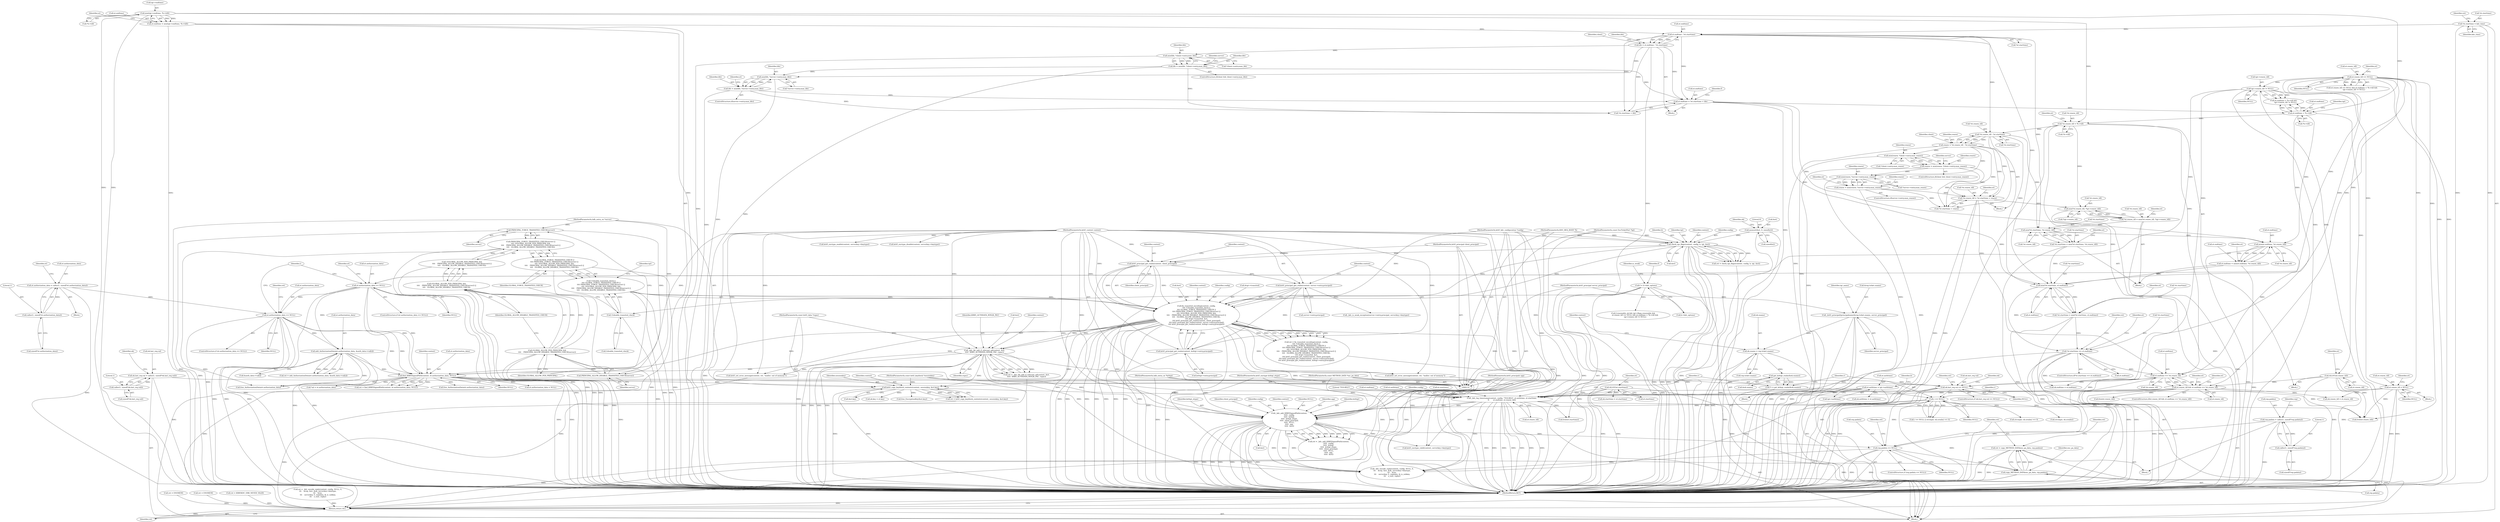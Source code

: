 digraph "0_heimdal_b1e699103f08d6a0ca46a122193c9da65f6cf837_1@API" {
"1000994" [label="(Call,ret = copy_METHOD_DATA(enc_pa_data, rep.padata))"];
"1000996" [label="(Call,copy_METHOD_DATA(enc_pa_data, rep.padata))"];
"1000131" [label="(MethodParameterIn,const METHOD_DATA *enc_pa_data)"];
"1000984" [label="(Call,rep.padata == NULL)"];
"1000972" [label="(Call,rep.padata = calloc(1, sizeof(*rep.padata)))"];
"1000976" [label="(Call,calloc(1, sizeof(*rep.padata)))"];
"1000941" [label="(Call,r == NULL)"];
"1000932" [label="(Call,*r = get_krbtgt_realm(&ek.sname))"];
"1000934" [label="(Call,get_krbtgt_realm(&ek.sname))"];
"1000905" [label="(Call,ek.sname = rep.ticket.sname)"];
"1000282" [label="(Call,_krb5_principal2principalname(&rep.ticket.sname, server_principal))"];
"1000123" [label="(MethodParameterIn,krb5_principal server_principal)"];
"1000835" [label="(Call,ek.last_req.val == NULL)"];
"1000819" [label="(Call,ek.last_req.val = calloc(1, sizeof(*ek.last_req.val)))"];
"1000825" [label="(Call,calloc(1, sizeof(*ek.last_req.val)))"];
"1000390" [label="(Call,et.renew_till == NULL)"];
"1000404" [label="(Call,tgt->renew_till != NULL)"];
"1000730" [label="(Call,find_KRB5SignedPath(context, et.authorization_data, NULL))"];
"1000225" [label="(Call,fix_transited_encoding(context, config,\n\t\t\t\t !f.disable_transited_check ||\n\t\t\t\t GLOBAL_FORCE_TRANSITED_CHECK ||\n\t\t\t\t PRINCIPAL_FORCE_TRANSITED_CHECK(server) ||\n\t\t\t\t !((GLOBAL_ALLOW_PER_PRINCIPAL &&\n\t\t\t\t    PRINCIPAL_ALLOW_DISABLE_TRANSITED_CHECK(server)) ||\n\t\t\t\t   GLOBAL_ALLOW_DISABLE_TRANSITED_CHECK),\n \t\t\t\t &tgt->transited, &et,\n \t\t\t\t krb5_principal_get_realm(context, client_principal),\n \t\t\t\t krb5_principal_get_realm(context, server->entry.principal),\n\t\t\t\t krb5_principal_get_realm(context, krbtgt->entry.principal)))"];
"1000261" [label="(Call,krb5_principal_get_realm(context, krbtgt->entry.principal))"];
"1000254" [label="(Call,krb5_principal_get_realm(context, server->entry.principal))"];
"1000251" [label="(Call,krb5_principal_get_realm(context, client_principal))"];
"1000213" [label="(Call,check_tgs_flags(context, config, b, tgt, &et))"];
"1000111" [label="(MethodParameterIn,krb5_context context)"];
"1000112" [label="(MethodParameterIn,krb5_kdc_configuration *config)"];
"1000113" [label="(MethodParameterIn,KDC_REQ_BODY *b)"];
"1000115" [label="(MethodParameterIn,const EncTicketPart *tgt)"];
"1000155" [label="(Call,memset(&et, 0, sizeof(et)))"];
"1000126" [label="(MethodParameterIn,krb5_principal client_principal)"];
"1000228" [label="(Call,!f.disable_transited_check ||\n\t\t\t\t GLOBAL_FORCE_TRANSITED_CHECK ||\n\t\t\t\t PRINCIPAL_FORCE_TRANSITED_CHECK(server) ||\n\t\t\t\t !((GLOBAL_ALLOW_PER_PRINCIPAL &&\n\t\t\t\t    PRINCIPAL_ALLOW_DISABLE_TRANSITED_CHECK(server)) ||\n\t\t\t\t   GLOBAL_ALLOW_DISABLE_TRANSITED_CHECK))"];
"1000229" [label="(Call,!f.disable_transited_check)"];
"1000139" [label="(Call,f = b->kdc_options)"];
"1000233" [label="(Call,GLOBAL_FORCE_TRANSITED_CHECK ||\n\t\t\t\t PRINCIPAL_FORCE_TRANSITED_CHECK(server) ||\n\t\t\t\t !((GLOBAL_ALLOW_PER_PRINCIPAL &&\n\t\t\t\t    PRINCIPAL_ALLOW_DISABLE_TRANSITED_CHECK(server)) ||\n\t\t\t\t   GLOBAL_ALLOW_DISABLE_TRANSITED_CHECK))"];
"1000235" [label="(Call,PRINCIPAL_FORCE_TRANSITED_CHECK(server) ||\n\t\t\t\t !((GLOBAL_ALLOW_PER_PRINCIPAL &&\n\t\t\t\t    PRINCIPAL_ALLOW_DISABLE_TRANSITED_CHECK(server)) ||\n\t\t\t\t   GLOBAL_ALLOW_DISABLE_TRANSITED_CHECK))"];
"1000236" [label="(Call,PRINCIPAL_FORCE_TRANSITED_CHECK(server))"];
"1000122" [label="(MethodParameterIn,hdb_entry_ex *server)"];
"1000238" [label="(Call,!((GLOBAL_ALLOW_PER_PRINCIPAL &&\n\t\t\t\t    PRINCIPAL_ALLOW_DISABLE_TRANSITED_CHECK(server)) ||\n\t\t\t\t   GLOBAL_ALLOW_DISABLE_TRANSITED_CHECK))"];
"1000239" [label="(Call,(GLOBAL_ALLOW_PER_PRINCIPAL &&\n\t\t\t\t    PRINCIPAL_ALLOW_DISABLE_TRANSITED_CHECK(server)) ||\n\t\t\t\t   GLOBAL_ALLOW_DISABLE_TRANSITED_CHECK)"];
"1000240" [label="(Call,GLOBAL_ALLOW_PER_PRINCIPAL &&\n\t\t\t\t    PRINCIPAL_ALLOW_DISABLE_TRANSITED_CHECK(server))"];
"1000242" [label="(Call,PRINCIPAL_ALLOW_DISABLE_TRANSITED_CHECK(server))"];
"1000647" [label="(Call,_kdc_tkt_add_if_relevant_ad(context, &et,\n\t\t\t\t\t  KRB5_AUTHDATA_WIN2K_PAC, rspac))"];
"1000130" [label="(MethodParameterIn,const krb5_data *rspac)"];
"1000710" [label="(Call,add_AuthorizationData(et.authorization_data, &auth_data->val[i]))"];
"1000682" [label="(Call,et.authorization_data == NULL)"];
"1000670" [label="(Call,et.authorization_data = calloc(1, sizeof(*et.authorization_data)))"];
"1000674" [label="(Call,calloc(1, sizeof(*et.authorization_data)))"];
"1000664" [label="(Call,et.authorization_data == NULL)"];
"1000954" [label="(Call,_kdc_add_KRB5SignedPath(context,\n\t\t\t\t\t  config,\n\t\t\t\t\t  krbtgt,\n\t\t\t\t\t  krbtgt_etype,\n\t\t\t\t\t  client_principal,\n\t\t\t\t\t  NULL,\n\t\t\t\t\t  spp,\n\t\t\t\t\t  &et))"];
"1000914" [label="(Call,_kdc_log_timestamp(context, config, \"TGS-REQ\", et.authtime, et.starttime,\n\t\t       et.endtime, et.renew_till))"];
"1000788" [label="(Call,krb5_copy_keyblock_contents(context, sessionkey, &et.key))"];
"1000119" [label="(MethodParameterIn,const krb5_keyblock *sessionkey)"];
"1000177" [label="(Call,et.authtime = tgt->authtime)"];
"1000201" [label="(Call,ALLOC(et.starttime))"];
"1000551" [label="(Call,*et.starttime == et.endtime)"];
"1000537" [label="(Call,*et.starttime = min(*et.starttime, et.endtime))"];
"1000542" [label="(Call,min(*et.starttime, et.endtime))"];
"1000511" [label="(Call,*et.starttime = min(*et.starttime, *et.renew_till))"];
"1000516" [label="(Call,min(*et.starttime, *et.renew_till))"];
"1000326" [label="(Call,et.endtime - *et.starttime)"];
"1000189" [label="(Call,et.endtime = min(tgt->endtime, *b->till))"];
"1000193" [label="(Call,min(tgt->endtime, *b->till))"];
"1000205" [label="(Call,*et.starttime = kdc_time)"];
"1000438" [label="(Call,*et.renew_till - *et.starttime)"];
"1000421" [label="(Call,*et.renew_till = *b->till)"];
"1000396" [label="(Call,et.endtime < *b->till)"];
"1000368" [label="(Call,et.endtime = *et.starttime + life)"];
"1000342" [label="(Call,life = min(life, *client->entry.max_life))"];
"1000344" [label="(Call,min(life, *client->entry.max_life))"];
"1000324" [label="(Call,life = et.endtime - *et.starttime)"];
"1000358" [label="(Call,life = min(life, *server->entry.max_life))"];
"1000360" [label="(Call,min(life, *server->entry.max_life))"];
"1000497" [label="(Call,*et.renew_till = min(*et.renew_till, *tgt->renew_till))"];
"1000502" [label="(Call,min(*et.renew_till, *tgt->renew_till))"];
"1000481" [label="(Call,*et.renew_till = *et.starttime + renew)"];
"1000436" [label="(Call,renew = *et.renew_till - *et.starttime)"];
"1000471" [label="(Call,renew = min(renew, *server->entry.max_renew))"];
"1000473" [label="(Call,min(renew, *server->entry.max_renew))"];
"1000455" [label="(Call,renew = min(renew, *client->entry.max_renew))"];
"1000457" [label="(Call,min(renew, *client->entry.max_renew))"];
"1000525" [label="(Call,et.endtime = min(et.endtime, *et.renew_till))"];
"1000529" [label="(Call,min(et.endtime, *et.renew_till))"];
"1000569" [label="(Call,et.endtime == *et.renew_till)"];
"1000582" [label="(Call,et.renew_till = NULL)"];
"1000565" [label="(Call,et.renew_till && et.endtime == *et.renew_till)"];
"1000417" [label="(Call,ALLOC(et.renew_till))"];
"1000127" [label="(MethodParameterIn,hdb_entry_ex *krbtgt)"];
"1000128" [label="(MethodParameterIn,krb5_enctype krbtgt_etype)"];
"1000129" [label="(MethodParameterIn,krb5_principals spp)"];
"1001125" [label="(Return,return ret;)"];
"1000396" [label="(Call,et.endtime < *b->till)"];
"1000404" [label="(Call,tgt->renew_till != NULL)"];
"1000668" [label="(Identifier,NULL)"];
"1000244" [label="(Identifier,GLOBAL_ALLOW_DISABLE_TRANSITED_CHECK)"];
"1000914" [label="(Call,_kdc_log_timestamp(context, config, \"TGS-REQ\", et.authtime, et.starttime,\n\t\t       et.endtime, et.renew_till))"];
"1000249" [label="(Call,&et)"];
"1000381" [label="(Identifier,f)"];
"1000228" [label="(Call,!f.disable_transited_check ||\n\t\t\t\t GLOBAL_FORCE_TRANSITED_CHECK ||\n\t\t\t\t PRINCIPAL_FORCE_TRANSITED_CHECK(server) ||\n\t\t\t\t !((GLOBAL_ALLOW_PER_PRINCIPAL &&\n\t\t\t\t    PRINCIPAL_ALLOW_DISABLE_TRANSITED_CHECK(server)) ||\n\t\t\t\t   GLOBAL_ALLOW_DISABLE_TRANSITED_CHECK))"];
"1000334" [label="(ControlStructure,if(client && client->entry.max_life))"];
"1000449" [label="(Identifier,client)"];
"1000465" [label="(ControlStructure,if(server->entry.max_renew))"];
"1000484" [label="(Identifier,et)"];
"1000409" [label="(Block,)"];
"1000282" [label="(Call,_krb5_principal2principalname(&rep.ticket.sname, server_principal))"];
"1000710" [label="(Call,add_AuthorizationData(et.authorization_data, &auth_data->val[i]))"];
"1000481" [label="(Call,*et.renew_till = *et.starttime + renew)"];
"1000140" [label="(Identifier,f)"];
"1000468" [label="(Identifier,server)"];
"1000566" [label="(Call,et.renew_till)"];
"1000330" [label="(Call,*et.starttime)"];
"1000235" [label="(Call,PRINCIPAL_FORCE_TRANSITED_CHECK(server) ||\n\t\t\t\t !((GLOBAL_ALLOW_PER_PRINCIPAL &&\n\t\t\t\t    PRINCIPAL_ALLOW_DISABLE_TRANSITED_CHECK(server)) ||\n\t\t\t\t   GLOBAL_ALLOW_DISABLE_TRANSITED_CHECK))"];
"1000570" [label="(Call,et.endtime)"];
"1000791" [label="(Call,&et.key)"];
"1000123" [label="(MethodParameterIn,krb5_principal server_principal)"];
"1000889" [label="(Call,ek.renew_till = et.renew_till)"];
"1000932" [label="(Call,*r = get_krbtgt_realm(&ek.sname))"];
"1000155" [label="(Call,memset(&et, 0, sizeof(et)))"];
"1000708" [label="(Call,ret = add_AuthorizationData(et.authorization_data, &auth_data->val[i]))"];
"1000251" [label="(Call,krb5_principal_get_realm(context, client_principal))"];
"1000909" [label="(Call,rep.ticket.sname)"];
"1000472" [label="(Identifier,renew)"];
"1000672" [label="(Identifier,et)"];
"1000456" [label="(Identifier,renew)"];
"1000447" [label="(ControlStructure,if(client && client->entry.max_renew))"];
"1000177" [label="(Call,et.authtime = tgt->authtime)"];
"1000497" [label="(Call,*et.renew_till = min(*et.renew_till, *tgt->renew_till))"];
"1000422" [label="(Call,*et.renew_till)"];
"1000812" [label="(Call,ek.key = et.key)"];
"1000786" [label="(Call,ret = krb5_copy_keyblock_contents(context, sessionkey, &et.key))"];
"1000216" [label="(Identifier,b)"];
"1000875" [label="(Call,ek.starttime = et.starttime)"];
"1000239" [label="(Call,(GLOBAL_ALLOW_PER_PRINCIPAL &&\n\t\t\t\t    PRINCIPAL_ALLOW_DISABLE_TRANSITED_CHECK(server)) ||\n\t\t\t\t   GLOBAL_ALLOW_DISABLE_TRANSITED_CHECK)"];
"1000959" [label="(Identifier,client_principal)"];
"1000370" [label="(Identifier,et)"];
"1000111" [label="(MethodParameterIn,krb5_context context)"];
"1000850" [label="(Identifier,ek)"];
"1000471" [label="(Call,renew = min(renew, *server->entry.max_renew))"];
"1001091" [label="(Call,free_AuthorizationData(et.authorization_data))"];
"1001033" [label="(Call,_kdc_encode_reply(context, config, NULL, 0,\n\t\t\t    &rep, &et, &ek, serverkey->keytype,\n\t\t\t    kvno,\n\t\t\t    serverkey, 0, replykey, rk_is_subkey,\n\t\t\t    e_text, reply))"];
"1000906" [label="(Call,ek.sname)"];
"1000112" [label="(MethodParameterIn,krb5_kdc_configuration *config)"];
"1000439" [label="(Call,*et.renew_till)"];
"1000458" [label="(Identifier,renew)"];
"1000394" [label="(Identifier,NULL)"];
"1000956" [label="(Identifier,config)"];
"1000342" [label="(Call,life = min(life, *client->entry.max_life))"];
"1000486" [label="(Call,*et.starttime + renew)"];
"1000193" [label="(Call,min(tgt->endtime, *b->till))"];
"1000189" [label="(Call,et.endtime = min(tgt->endtime, *b->till))"];
"1000962" [label="(Call,&et)"];
"1000905" [label="(Call,ek.sname = rep.ticket.sname)"];
"1000978" [label="(Call,sizeof(*rep.padata))"];
"1000567" [label="(Identifier,et)"];
"1000345" [label="(Identifier,life)"];
"1000927" [label="(Call,et.renew_till)"];
"1000983" [label="(ControlStructure,if (rep.padata == NULL))"];
"1000241" [label="(Identifier,GLOBAL_ALLOW_PER_PRINCIPAL)"];
"1000560" [label="(Call,ret = KRB5KDC_ERR_NEVER_VALID)"];
"1000212" [label="(Identifier,ret)"];
"1000236" [label="(Call,PRINCIPAL_FORCE_TRANSITED_CHECK(server))"];
"1000586" [label="(Identifier,NULL)"];
"1000217" [label="(Identifier,tgt)"];
"1000943" [label="(Identifier,NULL)"];
"1000944" [label="(Call,strcmp(r, ek.srealm) == 0)"];
"1000790" [label="(Identifier,sessionkey)"];
"1000985" [label="(Call,rep.padata)"];
"1000551" [label="(Call,*et.starttime == et.endtime)"];
"1000971" [label="(Block,)"];
"1000684" [label="(Identifier,et)"];
"1000789" [label="(Identifier,context)"];
"1000543" [label="(Call,*et.starttime)"];
"1000181" [label="(Call,tgt->authtime)"];
"1000455" [label="(Call,renew = min(renew, *client->entry.max_renew))"];
"1000213" [label="(Call,check_tgs_flags(context, config, b, tgt, &et))"];
"1000825" [label="(Call,calloc(1, sizeof(*ek.last_req.val)))"];
"1000194" [label="(Call,tgt->endtime)"];
"1000502" [label="(Call,min(*et.renew_till, *tgt->renew_till))"];
"1000210" [label="(Identifier,kdc_time)"];
"1000918" [label="(Call,et.authtime)"];
"1000990" [label="(Call,ret = ENOMEM)"];
"1000868" [label="(Call,ek.authtime = et.authtime)"];
"1000400" [label="(Call,*b->till)"];
"1000514" [label="(Identifier,et)"];
"1000424" [label="(Identifier,et)"];
"1000226" [label="(Identifier,context)"];
"1000391" [label="(Call,et.renew_till)"];
"1000344" [label="(Call,min(life, *client->entry.max_life))"];
"1000578" [label="(Call,free(et.renew_till))"];
"1000141" [label="(Call,b->kdc_options)"];
"1000952" [label="(Call,ret = _kdc_add_KRB5SignedPath(context,\n\t\t\t\t\t  config,\n\t\t\t\t\t  krbtgt,\n\t\t\t\t\t  krbtgt_etype,\n\t\t\t\t\t  client_principal,\n\t\t\t\t\t  NULL,\n\t\t\t\t\t  spp,\n\t\t\t\t\t  &et))"];
"1000844" [label="(Identifier,ret)"];
"1000955" [label="(Identifier,context)"];
"1000826" [label="(Literal,1)"];
"1000750" [label="(Call,free_AuthorizationData(et.authorization_data))"];
"1000669" [label="(Block,)"];
"1000417" [label="(Call,ALLOC(et.renew_till))"];
"1001007" [label="(Call,krb5_enctype_valid(context, serverkey->keytype))"];
"1000408" [label="(Identifier,NULL)"];
"1000156" [label="(Call,&et)"];
"1000163" [label="(Identifier,ek)"];
"1000242" [label="(Call,PRINCIPAL_ALLOW_DISABLE_TRANSITED_CHECK(server))"];
"1000916" [label="(Identifier,config)"];
"1000405" [label="(Call,tgt->renew_till)"];
"1001074" [label="(Call,free(et.starttime))"];
"1000820" [label="(Call,ek.last_req.val)"];
"1000261" [label="(Call,krb5_principal_get_realm(context, krbtgt->entry.principal))"];
"1000203" [label="(Identifier,et)"];
"1000325" [label="(Identifier,life)"];
"1000129" [label="(MethodParameterIn,krb5_principals spp)"];
"1000346" [label="(Call,*client->entry.max_life)"];
"1000538" [label="(Call,*et.starttime)"];
"1000674" [label="(Call,calloc(1, sizeof(*et.authorization_data)))"];
"1000457" [label="(Call,min(renew, *client->entry.max_renew))"];
"1000945" [label="(Call,strcmp(r, ek.srealm))"];
"1000838" [label="(Identifier,ek)"];
"1000960" [label="(Identifier,NULL)"];
"1000233" [label="(Call,GLOBAL_FORCE_TRANSITED_CHECK ||\n\t\t\t\t PRINCIPAL_FORCE_TRANSITED_CHECK(server) ||\n\t\t\t\t !((GLOBAL_ALLOW_PER_PRINCIPAL &&\n\t\t\t\t    PRINCIPAL_ALLOW_DISABLE_TRANSITED_CHECK(server)) ||\n\t\t\t\t   GLOBAL_ALLOW_DISABLE_TRANSITED_CHECK))"];
"1000147" [label="(Identifier,is_weak)"];
"1000512" [label="(Call,*et.starttime)"];
"1000240" [label="(Call,GLOBAL_ALLOW_PER_PRINCIPAL &&\n\t\t\t\t    PRINCIPAL_ALLOW_DISABLE_TRANSITED_CHECK(server))"];
"1000991" [label="(Identifier,ret)"];
"1000670" [label="(Call,et.authorization_data = calloc(1, sizeof(*et.authorization_data)))"];
"1000475" [label="(Call,*server->entry.max_renew)"];
"1000229" [label="(Call,!f.disable_transited_check)"];
"1000252" [label="(Identifier,context)"];
"1000652" [label="(Identifier,rspac)"];
"1000134" [label="(Block,)"];
"1000711" [label="(Call,et.authorization_data)"];
"1000683" [label="(Call,et.authorization_data)"];
"1000984" [label="(Call,rep.padata == NULL)"];
"1000542" [label="(Call,min(*et.starttime, et.endtime))"];
"1000128" [label="(MethodParameterIn,krb5_enctype krbtgt_etype)"];
"1000473" [label="(Call,min(renew, *server->entry.max_renew))"];
"1000324" [label="(Call,life = et.endtime - *et.starttime)"];
"1000126" [label="(MethodParameterIn,krb5_principal client_principal)"];
"1000238" [label="(Call,!((GLOBAL_ALLOW_PER_PRINCIPAL &&\n\t\t\t\t    PRINCIPAL_ALLOW_DISABLE_TRANSITED_CHECK(server)) ||\n\t\t\t\t   GLOBAL_ALLOW_DISABLE_TRANSITED_CHECK))"];
"1000827" [label="(Call,sizeof(*ek.last_req.val))"];
"1000582" [label="(Call,et.renew_till = NULL)"];
"1000263" [label="(Call,krbtgt->entry.principal)"];
"1000730" [label="(Call,find_KRB5SignedPath(context, et.authorization_data, NULL))"];
"1000158" [label="(Literal,0)"];
"1000961" [label="(Identifier,spp)"];
"1000214" [label="(Identifier,context)"];
"1001125" [label="(Return,return ret;)"];
"1001127" [label="(MethodReturn,RET)"];
"1000234" [label="(Identifier,GLOBAL_FORCE_TRANSITED_CHECK)"];
"1000474" [label="(Identifier,renew)"];
"1000255" [label="(Identifier,context)"];
"1000256" [label="(Call,server->entry.principal)"];
"1000352" [label="(ControlStructure,if(server->entry.max_life))"];
"1000988" [label="(Identifier,NULL)"];
"1000507" [label="(Call,*tgt->renew_till)"];
"1000432" [label="(Identifier,et)"];
"1000735" [label="(Identifier,NULL)"];
"1000459" [label="(Call,*client->entry.max_renew)"];
"1000682" [label="(Call,et.authorization_data == NULL)"];
"1000723" [label="(Call,krb5_set_error_message(context, ret, \"malloc: out of memory\"))"];
"1000569" [label="(Call,et.endtime == *et.renew_till)"];
"1000998" [label="(Call,rep.padata)"];
"1000834" [label="(ControlStructure,if (ek.last_req.val == NULL))"];
"1000262" [label="(Identifier,context)"];
"1000921" [label="(Call,et.starttime)"];
"1000550" [label="(ControlStructure,if(*et.starttime == et.endtime))"];
"1000426" [label="(Call,*b->till)"];
"1000994" [label="(Call,ret = copy_METHOD_DATA(enc_pa_data, rep.padata))"];
"1000327" [label="(Call,et.endtime)"];
"1000438" [label="(Call,*et.renew_till - *et.starttime)"];
"1000336" [label="(Identifier,client)"];
"1000935" [label="(Call,&ek.sname)"];
"1000362" [label="(Call,*server->entry.max_life)"];
"1000882" [label="(Call,ek.endtime = et.endtime)"];
"1000283" [label="(Call,&rep.ticket.sname)"];
"1000565" [label="(Call,et.renew_till && et.endtime == *et.renew_till)"];
"1000237" [label="(Identifier,server)"];
"1000119" [label="(MethodParameterIn,const krb5_keyblock *sessionkey)"];
"1000554" [label="(Identifier,et)"];
"1000205" [label="(Call,*et.starttime = kdc_time)"];
"1000537" [label="(Call,*et.starttime = min(*et.starttime, et.endtime))"];
"1000957" [label="(Identifier,krbtgt)"];
"1000443" [label="(Call,*et.starttime)"];
"1000972" [label="(Call,rep.padata = calloc(1, sizeof(*rep.padata)))"];
"1000583" [label="(Call,et.renew_till)"];
"1000418" [label="(Call,et.renew_till)"];
"1000698" [label="(Identifier,i)"];
"1000843" [label="(Call,ret = ENOMEM)"];
"1000954" [label="(Call,_kdc_add_KRB5SignedPath(context,\n\t\t\t\t\t  config,\n\t\t\t\t\t  krbtgt,\n\t\t\t\t\t  krbtgt_etype,\n\t\t\t\t\t  client_principal,\n\t\t\t\t\t  NULL,\n\t\t\t\t\t  spp,\n\t\t\t\t\t  &et))"];
"1000253" [label="(Identifier,client_principal)"];
"1000977" [label="(Literal,1)"];
"1000395" [label="(Call,et.endtime < *b->till &&\n       tgt->renew_till != NULL)"];
"1000552" [label="(Call,*et.starttime)"];
"1000223" [label="(Call,ret = fix_transited_encoding(context, config,\n\t\t\t\t !f.disable_transited_check ||\n\t\t\t\t GLOBAL_FORCE_TRANSITED_CHECK ||\n\t\t\t\t PRINCIPAL_FORCE_TRANSITED_CHECK(server) ||\n\t\t\t\t !((GLOBAL_ALLOW_PER_PRINCIPAL &&\n\t\t\t\t    PRINCIPAL_ALLOW_DISABLE_TRANSITED_CHECK(server)) ||\n\t\t\t\t   GLOBAL_ALLOW_DISABLE_TRANSITED_CHECK),\n \t\t\t\t &tgt->transited, &et,\n \t\t\t\t krb5_principal_get_realm(context, client_principal),\n \t\t\t\t krb5_principal_get_realm(context, server->entry.principal),\n\t\t\t\t krb5_principal_get_realm(context, krbtgt->entry.principal)))"];
"1000113" [label="(MethodParameterIn,KDC_REQ_BODY *b)"];
"1000973" [label="(Call,rep.padata)"];
"1000421" [label="(Call,*et.renew_till = *b->till)"];
"1000206" [label="(Call,*et.starttime)"];
"1000691" [label="(Call,krb5_set_error_message(context, ret, \"malloc: out of memory\"))"];
"1000254" [label="(Call,krb5_principal_get_realm(context, server->entry.principal))"];
"1000671" [label="(Call,et.authorization_data)"];
"1000835" [label="(Call,ek.last_req.val == NULL)"];
"1001120" [label="(Call,free_EncryptionKey(&et.key))"];
"1000397" [label="(Call,et.endtime)"];
"1000496" [label="(Block,)"];
"1000645" [label="(Call,ret = _kdc_tkt_add_if_relevant_ad(context, &et,\n\t\t\t\t\t  KRB5_AUTHDATA_WIN2K_PAC, rspac))"];
"1000577" [label="(Block,)"];
"1000511" [label="(Call,*et.starttime = min(*et.starttime, *et.renew_till))"];
"1000819" [label="(Call,ek.last_req.val = calloc(1, sizeof(*ek.last_req.val)))"];
"1000202" [label="(Call,et.starttime)"];
"1000498" [label="(Call,*et.renew_till)"];
"1000211" [label="(Call,ret = check_tgs_flags(context, config, b, tgt, &et))"];
"1000731" [label="(Identifier,context)"];
"1000648" [label="(Identifier,context)"];
"1000197" [label="(Call,*b->till)"];
"1000665" [label="(Call,et.authorization_data)"];
"1000494" [label="(Identifier,et)"];
"1000122" [label="(MethodParameterIn,hdb_entry_ex *server)"];
"1000580" [label="(Identifier,et)"];
"1000187" [label="(Identifier,b)"];
"1000326" [label="(Call,et.endtime - *et.starttime)"];
"1000758" [label="(Call,et.authorization_data = NULL)"];
"1000547" [label="(Call,et.endtime)"];
"1000933" [label="(Identifier,r)"];
"1000564" [label="(ControlStructure,if(et.renew_till && et.endtime == *et.renew_till))"];
"1000225" [label="(Call,fix_transited_encoding(context, config,\n\t\t\t\t !f.disable_transited_check ||\n\t\t\t\t GLOBAL_FORCE_TRANSITED_CHECK ||\n\t\t\t\t PRINCIPAL_FORCE_TRANSITED_CHECK(server) ||\n\t\t\t\t !((GLOBAL_ALLOW_PER_PRINCIPAL &&\n\t\t\t\t    PRINCIPAL_ALLOW_DISABLE_TRANSITED_CHECK(server)) ||\n\t\t\t\t   GLOBAL_ALLOW_DISABLE_TRANSITED_CHECK),\n \t\t\t\t &tgt->transited, &et,\n \t\t\t\t krb5_principal_get_realm(context, client_principal),\n \t\t\t\t krb5_principal_get_realm(context, server->entry.principal),\n\t\t\t\t krb5_principal_get_realm(context, krbtgt->entry.principal)))"];
"1000766" [label="(Call,*ad = et.authorization_data)"];
"1000437" [label="(Identifier,renew)"];
"1000995" [label="(Identifier,ret)"];
"1000360" [label="(Call,min(life, *server->entry.max_life))"];
"1000127" [label="(MethodParameterIn,hdb_entry_ex *krbtgt)"];
"1000390" [label="(Call,et.renew_till == NULL)"];
"1000289" [label="(Identifier,server_principal)"];
"1000664" [label="(Call,et.authorization_data == NULL)"];
"1000243" [label="(Identifier,server)"];
"1000361" [label="(Identifier,life)"];
"1000529" [label="(Call,min(et.endtime, *et.renew_till))"];
"1000190" [label="(Call,et.endtime)"];
"1000556" [label="(Call,et.endtime)"];
"1000372" [label="(Call,*et.starttime + life)"];
"1000841" [label="(Identifier,NULL)"];
"1000997" [label="(Identifier,enc_pa_data)"];
"1000533" [label="(Call,*et.renew_till)"];
"1001002" [label="(Identifier,ret)"];
"1000369" [label="(Call,et.endtime)"];
"1000530" [label="(Call,et.endtime)"];
"1000590" [label="(Identifier,et)"];
"1000516" [label="(Call,min(*et.starttime, *et.renew_till))"];
"1001126" [label="(Identifier,ret)"];
"1000681" [label="(ControlStructure,if (et.authorization_data == NULL))"];
"1000526" [label="(Call,et.endtime)"];
"1000503" [label="(Call,*et.renew_till)"];
"1000930" [label="(Block,)"];
"1000115" [label="(MethodParameterIn,const EncTicketPart *tgt)"];
"1000227" [label="(Identifier,config)"];
"1000436" [label="(Call,renew = *et.renew_till - *et.starttime)"];
"1001023" [label="(Call,krb5_enctype_enable(context, serverkey->keytype))"];
"1000359" [label="(Identifier,life)"];
"1000946" [label="(Identifier,r)"];
"1001082" [label="(Call,free(et.renew_till))"];
"1000675" [label="(Literal,1)"];
"1000527" [label="(Identifier,et)"];
"1000358" [label="(Call,life = min(life, *server->entry.max_life))"];
"1000958" [label="(Identifier,krbtgt_etype)"];
"1000525" [label="(Call,et.endtime = min(et.endtime, *et.renew_till))"];
"1000517" [label="(Call,*et.starttime)"];
"1000647" [label="(Call,_kdc_tkt_add_if_relevant_ad(context, &et,\n\t\t\t\t\t  KRB5_AUTHDATA_WIN2K_PAC, rspac))"];
"1000355" [label="(Identifier,server)"];
"1000406" [label="(Identifier,tgt)"];
"1000131" [label="(MethodParameterIn,const METHOD_DATA *enc_pa_data)"];
"1000934" [label="(Call,get_krbtgt_realm(&ek.sname))"];
"1000597" [label="(Identifier,et)"];
"1000230" [label="(Call,f.disable_transited_check)"];
"1000651" [label="(Identifier,KRB5_AUTHDATA_WIN2K_PAC)"];
"1000986" [label="(Identifier,rep)"];
"1000728" [label="(Call,ret = find_KRB5SignedPath(context, et.authorization_data, NULL))"];
"1000573" [label="(Call,*et.renew_till)"];
"1000940" [label="(Call,r == NULL || strcmp(r, ek.srealm) == 0)"];
"1000689" [label="(Identifier,ret)"];
"1000663" [label="(ControlStructure,if (et.authorization_data == NULL))"];
"1000788" [label="(Call,krb5_copy_keyblock_contents(context, sessionkey, &et.key))"];
"1000942" [label="(Identifier,r)"];
"1001056" [label="(Call,krb5_enctype_disable(context, serverkey->keytype))"];
"1000398" [label="(Identifier,et)"];
"1000917" [label="(Literal,\"TGS-REQ\")"];
"1001031" [label="(Call,ret = _kdc_encode_reply(context, config, NULL, 0,\n\t\t\t    &rep, &et, &ek, serverkey->keytype,\n\t\t\t    kvno,\n\t\t\t    serverkey, 0, replykey, rk_is_subkey,\n\t\t\t    e_text, reply))"];
"1000201" [label="(Call,ALLOC(et.starttime))"];
"1000178" [label="(Call,et.authtime)"];
"1000561" [label="(Identifier,ret)"];
"1000732" [label="(Call,et.authorization_data)"];
"1000976" [label="(Call,calloc(1, sizeof(*rep.padata)))"];
"1000996" [label="(Call,copy_METHOD_DATA(enc_pa_data, rep.padata))"];
"1000139" [label="(Call,f = b->kdc_options)"];
"1000540" [label="(Identifier,et)"];
"1000924" [label="(Call,et.endtime)"];
"1000941" [label="(Call,r == NULL)"];
"1000247" [label="(Identifier,tgt)"];
"1001013" [label="(Call,_kdc_is_weak_exception(server->entry.principal, serverkey->keytype))"];
"1000521" [label="(Call,*et.renew_till)"];
"1000915" [label="(Identifier,context)"];
"1000482" [label="(Call,*et.renew_till)"];
"1000322" [label="(Block,)"];
"1000130" [label="(MethodParameterIn,const krb5_data *rspac)"];
"1000389" [label="(Call,et.renew_till == NULL && et.endtime < *b->till &&\n       tgt->renew_till != NULL)"];
"1000159" [label="(Call,sizeof(et))"];
"1000245" [label="(Call,&tgt->transited)"];
"1000686" [label="(Identifier,NULL)"];
"1000676" [label="(Call,sizeof(*et.authorization_data))"];
"1000208" [label="(Identifier,et)"];
"1000218" [label="(Call,&et)"];
"1000714" [label="(Call,&auth_data->val[i])"];
"1000343" [label="(Identifier,life)"];
"1000836" [label="(Call,ek.last_req.val)"];
"1000434" [label="(Block,)"];
"1000379" [label="(Call,f.renewable_ok && tgt->flags.renewable &&\n       et.renew_till == NULL && et.endtime < *b->till &&\n       tgt->renew_till != NULL)"];
"1000649" [label="(Call,&et)"];
"1000368" [label="(Call,et.endtime = *et.starttime + life)"];
"1000293" [label="(Identifier,tgt_name)"];
"1000215" [label="(Identifier,config)"];
"1000994" -> "1000971"  [label="AST: "];
"1000994" -> "1000996"  [label="CFG: "];
"1000995" -> "1000994"  [label="AST: "];
"1000996" -> "1000994"  [label="AST: "];
"1001002" -> "1000994"  [label="CFG: "];
"1000994" -> "1001127"  [label="DDG: "];
"1000994" -> "1001127"  [label="DDG: "];
"1000996" -> "1000994"  [label="DDG: "];
"1000996" -> "1000994"  [label="DDG: "];
"1000994" -> "1001125"  [label="DDG: "];
"1000996" -> "1000998"  [label="CFG: "];
"1000997" -> "1000996"  [label="AST: "];
"1000998" -> "1000996"  [label="AST: "];
"1000996" -> "1001127"  [label="DDG: "];
"1000996" -> "1001127"  [label="DDG: "];
"1000131" -> "1000996"  [label="DDG: "];
"1000984" -> "1000996"  [label="DDG: "];
"1000131" -> "1000110"  [label="AST: "];
"1000131" -> "1001127"  [label="DDG: "];
"1000984" -> "1000983"  [label="AST: "];
"1000984" -> "1000988"  [label="CFG: "];
"1000985" -> "1000984"  [label="AST: "];
"1000988" -> "1000984"  [label="AST: "];
"1000991" -> "1000984"  [label="CFG: "];
"1000995" -> "1000984"  [label="CFG: "];
"1000984" -> "1001127"  [label="DDG: "];
"1000984" -> "1001127"  [label="DDG: "];
"1000984" -> "1001127"  [label="DDG: "];
"1000972" -> "1000984"  [label="DDG: "];
"1000941" -> "1000984"  [label="DDG: "];
"1000954" -> "1000984"  [label="DDG: "];
"1000984" -> "1001033"  [label="DDG: "];
"1000972" -> "1000971"  [label="AST: "];
"1000972" -> "1000976"  [label="CFG: "];
"1000973" -> "1000972"  [label="AST: "];
"1000976" -> "1000972"  [label="AST: "];
"1000986" -> "1000972"  [label="CFG: "];
"1000972" -> "1001127"  [label="DDG: "];
"1000976" -> "1000972"  [label="DDG: "];
"1000976" -> "1000978"  [label="CFG: "];
"1000977" -> "1000976"  [label="AST: "];
"1000978" -> "1000976"  [label="AST: "];
"1000941" -> "1000940"  [label="AST: "];
"1000941" -> "1000943"  [label="CFG: "];
"1000942" -> "1000941"  [label="AST: "];
"1000943" -> "1000941"  [label="AST: "];
"1000946" -> "1000941"  [label="CFG: "];
"1000940" -> "1000941"  [label="CFG: "];
"1000941" -> "1001127"  [label="DDG: "];
"1000941" -> "1000940"  [label="DDG: "];
"1000941" -> "1000940"  [label="DDG: "];
"1000932" -> "1000941"  [label="DDG: "];
"1000835" -> "1000941"  [label="DDG: "];
"1000941" -> "1000944"  [label="DDG: "];
"1000941" -> "1000945"  [label="DDG: "];
"1000941" -> "1000954"  [label="DDG: "];
"1000941" -> "1001033"  [label="DDG: "];
"1000932" -> "1000930"  [label="AST: "];
"1000932" -> "1000934"  [label="CFG: "];
"1000933" -> "1000932"  [label="AST: "];
"1000934" -> "1000932"  [label="AST: "];
"1000942" -> "1000932"  [label="CFG: "];
"1000932" -> "1001127"  [label="DDG: "];
"1000934" -> "1000932"  [label="DDG: "];
"1000934" -> "1000935"  [label="CFG: "];
"1000935" -> "1000934"  [label="AST: "];
"1000934" -> "1001127"  [label="DDG: "];
"1000905" -> "1000934"  [label="DDG: "];
"1000905" -> "1000134"  [label="AST: "];
"1000905" -> "1000909"  [label="CFG: "];
"1000906" -> "1000905"  [label="AST: "];
"1000909" -> "1000905"  [label="AST: "];
"1000915" -> "1000905"  [label="CFG: "];
"1000905" -> "1001127"  [label="DDG: "];
"1000905" -> "1001127"  [label="DDG: "];
"1000282" -> "1000905"  [label="DDG: "];
"1000282" -> "1000134"  [label="AST: "];
"1000282" -> "1000289"  [label="CFG: "];
"1000283" -> "1000282"  [label="AST: "];
"1000289" -> "1000282"  [label="AST: "];
"1000293" -> "1000282"  [label="CFG: "];
"1000282" -> "1001127"  [label="DDG: "];
"1000282" -> "1001127"  [label="DDG: "];
"1000282" -> "1001127"  [label="DDG: "];
"1000123" -> "1000282"  [label="DDG: "];
"1000123" -> "1000110"  [label="AST: "];
"1000123" -> "1001127"  [label="DDG: "];
"1000835" -> "1000834"  [label="AST: "];
"1000835" -> "1000841"  [label="CFG: "];
"1000836" -> "1000835"  [label="AST: "];
"1000841" -> "1000835"  [label="AST: "];
"1000844" -> "1000835"  [label="CFG: "];
"1000850" -> "1000835"  [label="CFG: "];
"1000835" -> "1001127"  [label="DDG: "];
"1000835" -> "1001127"  [label="DDG: "];
"1000835" -> "1001127"  [label="DDG: "];
"1000819" -> "1000835"  [label="DDG: "];
"1000390" -> "1000835"  [label="DDG: "];
"1000404" -> "1000835"  [label="DDG: "];
"1000730" -> "1000835"  [label="DDG: "];
"1000819" -> "1000134"  [label="AST: "];
"1000819" -> "1000825"  [label="CFG: "];
"1000820" -> "1000819"  [label="AST: "];
"1000825" -> "1000819"  [label="AST: "];
"1000838" -> "1000819"  [label="CFG: "];
"1000819" -> "1001127"  [label="DDG: "];
"1000825" -> "1000819"  [label="DDG: "];
"1000825" -> "1000827"  [label="CFG: "];
"1000826" -> "1000825"  [label="AST: "];
"1000827" -> "1000825"  [label="AST: "];
"1000390" -> "1000389"  [label="AST: "];
"1000390" -> "1000394"  [label="CFG: "];
"1000391" -> "1000390"  [label="AST: "];
"1000394" -> "1000390"  [label="AST: "];
"1000398" -> "1000390"  [label="CFG: "];
"1000389" -> "1000390"  [label="CFG: "];
"1000390" -> "1001127"  [label="DDG: "];
"1000390" -> "1001127"  [label="DDG: "];
"1000390" -> "1000389"  [label="DDG: "];
"1000390" -> "1000389"  [label="DDG: "];
"1000390" -> "1000404"  [label="DDG: "];
"1000390" -> "1000417"  [label="DDG: "];
"1000390" -> "1000565"  [label="DDG: "];
"1000390" -> "1000582"  [label="DDG: "];
"1000390" -> "1000664"  [label="DDG: "];
"1000390" -> "1001082"  [label="DDG: "];
"1000404" -> "1000395"  [label="AST: "];
"1000404" -> "1000408"  [label="CFG: "];
"1000405" -> "1000404"  [label="AST: "];
"1000408" -> "1000404"  [label="AST: "];
"1000395" -> "1000404"  [label="CFG: "];
"1000404" -> "1001127"  [label="DDG: "];
"1000404" -> "1001127"  [label="DDG: "];
"1000404" -> "1000395"  [label="DDG: "];
"1000404" -> "1000395"  [label="DDG: "];
"1000404" -> "1000582"  [label="DDG: "];
"1000404" -> "1000664"  [label="DDG: "];
"1000730" -> "1000728"  [label="AST: "];
"1000730" -> "1000735"  [label="CFG: "];
"1000731" -> "1000730"  [label="AST: "];
"1000732" -> "1000730"  [label="AST: "];
"1000735" -> "1000730"  [label="AST: "];
"1000728" -> "1000730"  [label="CFG: "];
"1000730" -> "1001127"  [label="DDG: "];
"1000730" -> "1001127"  [label="DDG: "];
"1000730" -> "1000728"  [label="DDG: "];
"1000730" -> "1000728"  [label="DDG: "];
"1000730" -> "1000728"  [label="DDG: "];
"1000225" -> "1000730"  [label="DDG: "];
"1000647" -> "1000730"  [label="DDG: "];
"1000111" -> "1000730"  [label="DDG: "];
"1000710" -> "1000730"  [label="DDG: "];
"1000682" -> "1000730"  [label="DDG: "];
"1000682" -> "1000730"  [label="DDG: "];
"1000664" -> "1000730"  [label="DDG: "];
"1000664" -> "1000730"  [label="DDG: "];
"1000730" -> "1000750"  [label="DDG: "];
"1000730" -> "1000758"  [label="DDG: "];
"1000730" -> "1000766"  [label="DDG: "];
"1000730" -> "1000788"  [label="DDG: "];
"1000730" -> "1001091"  [label="DDG: "];
"1000225" -> "1000223"  [label="AST: "];
"1000225" -> "1000261"  [label="CFG: "];
"1000226" -> "1000225"  [label="AST: "];
"1000227" -> "1000225"  [label="AST: "];
"1000228" -> "1000225"  [label="AST: "];
"1000245" -> "1000225"  [label="AST: "];
"1000249" -> "1000225"  [label="AST: "];
"1000251" -> "1000225"  [label="AST: "];
"1000254" -> "1000225"  [label="AST: "];
"1000261" -> "1000225"  [label="AST: "];
"1000223" -> "1000225"  [label="CFG: "];
"1000225" -> "1001127"  [label="DDG: "];
"1000225" -> "1001127"  [label="DDG: "];
"1000225" -> "1001127"  [label="DDG: "];
"1000225" -> "1001127"  [label="DDG: "];
"1000225" -> "1001127"  [label="DDG: "];
"1000225" -> "1001127"  [label="DDG: "];
"1000225" -> "1001127"  [label="DDG: "];
"1000225" -> "1001127"  [label="DDG: "];
"1000225" -> "1000223"  [label="DDG: "];
"1000225" -> "1000223"  [label="DDG: "];
"1000225" -> "1000223"  [label="DDG: "];
"1000225" -> "1000223"  [label="DDG: "];
"1000225" -> "1000223"  [label="DDG: "];
"1000225" -> "1000223"  [label="DDG: "];
"1000225" -> "1000223"  [label="DDG: "];
"1000225" -> "1000223"  [label="DDG: "];
"1000261" -> "1000225"  [label="DDG: "];
"1000261" -> "1000225"  [label="DDG: "];
"1000111" -> "1000225"  [label="DDG: "];
"1000213" -> "1000225"  [label="DDG: "];
"1000213" -> "1000225"  [label="DDG: "];
"1000112" -> "1000225"  [label="DDG: "];
"1000228" -> "1000225"  [label="DDG: "];
"1000228" -> "1000225"  [label="DDG: "];
"1000251" -> "1000225"  [label="DDG: "];
"1000251" -> "1000225"  [label="DDG: "];
"1000254" -> "1000225"  [label="DDG: "];
"1000254" -> "1000225"  [label="DDG: "];
"1000225" -> "1000647"  [label="DDG: "];
"1000225" -> "1000647"  [label="DDG: "];
"1000225" -> "1000691"  [label="DDG: "];
"1000225" -> "1000723"  [label="DDG: "];
"1000225" -> "1000788"  [label="DDG: "];
"1000225" -> "1000914"  [label="DDG: "];
"1000225" -> "1000954"  [label="DDG: "];
"1000225" -> "1001033"  [label="DDG: "];
"1000261" -> "1000263"  [label="CFG: "];
"1000262" -> "1000261"  [label="AST: "];
"1000263" -> "1000261"  [label="AST: "];
"1000261" -> "1001127"  [label="DDG: "];
"1000254" -> "1000261"  [label="DDG: "];
"1000111" -> "1000261"  [label="DDG: "];
"1000254" -> "1000256"  [label="CFG: "];
"1000255" -> "1000254"  [label="AST: "];
"1000256" -> "1000254"  [label="AST: "];
"1000262" -> "1000254"  [label="CFG: "];
"1000254" -> "1001127"  [label="DDG: "];
"1000251" -> "1000254"  [label="DDG: "];
"1000111" -> "1000254"  [label="DDG: "];
"1000254" -> "1001013"  [label="DDG: "];
"1000251" -> "1000253"  [label="CFG: "];
"1000252" -> "1000251"  [label="AST: "];
"1000253" -> "1000251"  [label="AST: "];
"1000255" -> "1000251"  [label="CFG: "];
"1000251" -> "1001127"  [label="DDG: "];
"1000213" -> "1000251"  [label="DDG: "];
"1000111" -> "1000251"  [label="DDG: "];
"1000126" -> "1000251"  [label="DDG: "];
"1000251" -> "1000954"  [label="DDG: "];
"1000213" -> "1000211"  [label="AST: "];
"1000213" -> "1000218"  [label="CFG: "];
"1000214" -> "1000213"  [label="AST: "];
"1000215" -> "1000213"  [label="AST: "];
"1000216" -> "1000213"  [label="AST: "];
"1000217" -> "1000213"  [label="AST: "];
"1000218" -> "1000213"  [label="AST: "];
"1000211" -> "1000213"  [label="CFG: "];
"1000213" -> "1001127"  [label="DDG: "];
"1000213" -> "1001127"  [label="DDG: "];
"1000213" -> "1001127"  [label="DDG: "];
"1000213" -> "1001127"  [label="DDG: "];
"1000213" -> "1001127"  [label="DDG: "];
"1000213" -> "1000211"  [label="DDG: "];
"1000213" -> "1000211"  [label="DDG: "];
"1000213" -> "1000211"  [label="DDG: "];
"1000213" -> "1000211"  [label="DDG: "];
"1000213" -> "1000211"  [label="DDG: "];
"1000111" -> "1000213"  [label="DDG: "];
"1000112" -> "1000213"  [label="DDG: "];
"1000113" -> "1000213"  [label="DDG: "];
"1000115" -> "1000213"  [label="DDG: "];
"1000155" -> "1000213"  [label="DDG: "];
"1000111" -> "1000110"  [label="AST: "];
"1000111" -> "1001127"  [label="DDG: "];
"1000111" -> "1000647"  [label="DDG: "];
"1000111" -> "1000691"  [label="DDG: "];
"1000111" -> "1000723"  [label="DDG: "];
"1000111" -> "1000788"  [label="DDG: "];
"1000111" -> "1000914"  [label="DDG: "];
"1000111" -> "1000954"  [label="DDG: "];
"1000111" -> "1001007"  [label="DDG: "];
"1000111" -> "1001023"  [label="DDG: "];
"1000111" -> "1001033"  [label="DDG: "];
"1000111" -> "1001056"  [label="DDG: "];
"1000112" -> "1000110"  [label="AST: "];
"1000112" -> "1001127"  [label="DDG: "];
"1000112" -> "1000914"  [label="DDG: "];
"1000112" -> "1000954"  [label="DDG: "];
"1000112" -> "1001033"  [label="DDG: "];
"1000113" -> "1000110"  [label="AST: "];
"1000113" -> "1001127"  [label="DDG: "];
"1000115" -> "1000110"  [label="AST: "];
"1000115" -> "1001127"  [label="DDG: "];
"1000155" -> "1000134"  [label="AST: "];
"1000155" -> "1000159"  [label="CFG: "];
"1000156" -> "1000155"  [label="AST: "];
"1000158" -> "1000155"  [label="AST: "];
"1000159" -> "1000155"  [label="AST: "];
"1000163" -> "1000155"  [label="CFG: "];
"1000155" -> "1001127"  [label="DDG: "];
"1000126" -> "1000110"  [label="AST: "];
"1000126" -> "1001127"  [label="DDG: "];
"1000126" -> "1000954"  [label="DDG: "];
"1000228" -> "1000229"  [label="CFG: "];
"1000228" -> "1000233"  [label="CFG: "];
"1000229" -> "1000228"  [label="AST: "];
"1000233" -> "1000228"  [label="AST: "];
"1000247" -> "1000228"  [label="CFG: "];
"1000228" -> "1001127"  [label="DDG: "];
"1000228" -> "1001127"  [label="DDG: "];
"1000229" -> "1000228"  [label="DDG: "];
"1000233" -> "1000228"  [label="DDG: "];
"1000233" -> "1000228"  [label="DDG: "];
"1000229" -> "1000230"  [label="CFG: "];
"1000230" -> "1000229"  [label="AST: "];
"1000234" -> "1000229"  [label="CFG: "];
"1000229" -> "1001127"  [label="DDG: "];
"1000139" -> "1000229"  [label="DDG: "];
"1000139" -> "1000134"  [label="AST: "];
"1000139" -> "1000141"  [label="CFG: "];
"1000140" -> "1000139"  [label="AST: "];
"1000141" -> "1000139"  [label="AST: "];
"1000147" -> "1000139"  [label="CFG: "];
"1000139" -> "1001127"  [label="DDG: "];
"1000139" -> "1001127"  [label="DDG: "];
"1000139" -> "1000379"  [label="DDG: "];
"1000233" -> "1000234"  [label="CFG: "];
"1000233" -> "1000235"  [label="CFG: "];
"1000234" -> "1000233"  [label="AST: "];
"1000235" -> "1000233"  [label="AST: "];
"1000233" -> "1001127"  [label="DDG: "];
"1000233" -> "1001127"  [label="DDG: "];
"1000235" -> "1000233"  [label="DDG: "];
"1000235" -> "1000233"  [label="DDG: "];
"1000235" -> "1000236"  [label="CFG: "];
"1000235" -> "1000238"  [label="CFG: "];
"1000236" -> "1000235"  [label="AST: "];
"1000238" -> "1000235"  [label="AST: "];
"1000235" -> "1001127"  [label="DDG: "];
"1000235" -> "1001127"  [label="DDG: "];
"1000236" -> "1000235"  [label="DDG: "];
"1000238" -> "1000235"  [label="DDG: "];
"1000236" -> "1000237"  [label="CFG: "];
"1000237" -> "1000236"  [label="AST: "];
"1000241" -> "1000236"  [label="CFG: "];
"1000236" -> "1001127"  [label="DDG: "];
"1000122" -> "1000236"  [label="DDG: "];
"1000236" -> "1000242"  [label="DDG: "];
"1000122" -> "1000110"  [label="AST: "];
"1000122" -> "1001127"  [label="DDG: "];
"1000122" -> "1000242"  [label="DDG: "];
"1000238" -> "1000239"  [label="CFG: "];
"1000239" -> "1000238"  [label="AST: "];
"1000238" -> "1001127"  [label="DDG: "];
"1000239" -> "1000238"  [label="DDG: "];
"1000239" -> "1000238"  [label="DDG: "];
"1000239" -> "1000240"  [label="CFG: "];
"1000239" -> "1000244"  [label="CFG: "];
"1000240" -> "1000239"  [label="AST: "];
"1000244" -> "1000239"  [label="AST: "];
"1000239" -> "1001127"  [label="DDG: "];
"1000239" -> "1001127"  [label="DDG: "];
"1000240" -> "1000239"  [label="DDG: "];
"1000240" -> "1000239"  [label="DDG: "];
"1000240" -> "1000241"  [label="CFG: "];
"1000240" -> "1000242"  [label="CFG: "];
"1000241" -> "1000240"  [label="AST: "];
"1000242" -> "1000240"  [label="AST: "];
"1000244" -> "1000240"  [label="CFG: "];
"1000240" -> "1001127"  [label="DDG: "];
"1000240" -> "1001127"  [label="DDG: "];
"1000242" -> "1000240"  [label="DDG: "];
"1000242" -> "1000243"  [label="CFG: "];
"1000243" -> "1000242"  [label="AST: "];
"1000242" -> "1001127"  [label="DDG: "];
"1000647" -> "1000645"  [label="AST: "];
"1000647" -> "1000652"  [label="CFG: "];
"1000648" -> "1000647"  [label="AST: "];
"1000649" -> "1000647"  [label="AST: "];
"1000651" -> "1000647"  [label="AST: "];
"1000652" -> "1000647"  [label="AST: "];
"1000645" -> "1000647"  [label="CFG: "];
"1000647" -> "1001127"  [label="DDG: "];
"1000647" -> "1001127"  [label="DDG: "];
"1000647" -> "1001127"  [label="DDG: "];
"1000647" -> "1001127"  [label="DDG: "];
"1000647" -> "1000645"  [label="DDG: "];
"1000647" -> "1000645"  [label="DDG: "];
"1000647" -> "1000645"  [label="DDG: "];
"1000647" -> "1000645"  [label="DDG: "];
"1000130" -> "1000647"  [label="DDG: "];
"1000647" -> "1000691"  [label="DDG: "];
"1000647" -> "1000723"  [label="DDG: "];
"1000647" -> "1000788"  [label="DDG: "];
"1000647" -> "1000954"  [label="DDG: "];
"1000647" -> "1001033"  [label="DDG: "];
"1000130" -> "1000110"  [label="AST: "];
"1000130" -> "1001127"  [label="DDG: "];
"1000710" -> "1000708"  [label="AST: "];
"1000710" -> "1000714"  [label="CFG: "];
"1000711" -> "1000710"  [label="AST: "];
"1000714" -> "1000710"  [label="AST: "];
"1000708" -> "1000710"  [label="CFG: "];
"1000710" -> "1001127"  [label="DDG: "];
"1000710" -> "1001127"  [label="DDG: "];
"1000710" -> "1000708"  [label="DDG: "];
"1000710" -> "1000708"  [label="DDG: "];
"1000682" -> "1000710"  [label="DDG: "];
"1000664" -> "1000710"  [label="DDG: "];
"1000710" -> "1001091"  [label="DDG: "];
"1000682" -> "1000681"  [label="AST: "];
"1000682" -> "1000686"  [label="CFG: "];
"1000683" -> "1000682"  [label="AST: "];
"1000686" -> "1000682"  [label="AST: "];
"1000689" -> "1000682"  [label="CFG: "];
"1000698" -> "1000682"  [label="CFG: "];
"1000682" -> "1001127"  [label="DDG: "];
"1000682" -> "1001127"  [label="DDG: "];
"1000682" -> "1001127"  [label="DDG: "];
"1000670" -> "1000682"  [label="DDG: "];
"1000664" -> "1000682"  [label="DDG: "];
"1000682" -> "1001091"  [label="DDG: "];
"1000670" -> "1000669"  [label="AST: "];
"1000670" -> "1000674"  [label="CFG: "];
"1000671" -> "1000670"  [label="AST: "];
"1000674" -> "1000670"  [label="AST: "];
"1000684" -> "1000670"  [label="CFG: "];
"1000670" -> "1001127"  [label="DDG: "];
"1000674" -> "1000670"  [label="DDG: "];
"1000674" -> "1000676"  [label="CFG: "];
"1000675" -> "1000674"  [label="AST: "];
"1000676" -> "1000674"  [label="AST: "];
"1000664" -> "1000663"  [label="AST: "];
"1000664" -> "1000668"  [label="CFG: "];
"1000665" -> "1000664"  [label="AST: "];
"1000668" -> "1000664"  [label="AST: "];
"1000672" -> "1000664"  [label="CFG: "];
"1000698" -> "1000664"  [label="CFG: "];
"1000664" -> "1001127"  [label="DDG: "];
"1000664" -> "1001127"  [label="DDG: "];
"1000954" -> "1000952"  [label="AST: "];
"1000954" -> "1000962"  [label="CFG: "];
"1000955" -> "1000954"  [label="AST: "];
"1000956" -> "1000954"  [label="AST: "];
"1000957" -> "1000954"  [label="AST: "];
"1000958" -> "1000954"  [label="AST: "];
"1000959" -> "1000954"  [label="AST: "];
"1000960" -> "1000954"  [label="AST: "];
"1000961" -> "1000954"  [label="AST: "];
"1000962" -> "1000954"  [label="AST: "];
"1000952" -> "1000954"  [label="CFG: "];
"1000954" -> "1001127"  [label="DDG: "];
"1000954" -> "1001127"  [label="DDG: "];
"1000954" -> "1001127"  [label="DDG: "];
"1000954" -> "1001127"  [label="DDG: "];
"1000954" -> "1001127"  [label="DDG: "];
"1000954" -> "1001127"  [label="DDG: "];
"1000954" -> "1001127"  [label="DDG: "];
"1000954" -> "1001127"  [label="DDG: "];
"1000954" -> "1000952"  [label="DDG: "];
"1000954" -> "1000952"  [label="DDG: "];
"1000954" -> "1000952"  [label="DDG: "];
"1000954" -> "1000952"  [label="DDG: "];
"1000954" -> "1000952"  [label="DDG: "];
"1000954" -> "1000952"  [label="DDG: "];
"1000954" -> "1000952"  [label="DDG: "];
"1000954" -> "1000952"  [label="DDG: "];
"1000914" -> "1000954"  [label="DDG: "];
"1000914" -> "1000954"  [label="DDG: "];
"1000127" -> "1000954"  [label="DDG: "];
"1000128" -> "1000954"  [label="DDG: "];
"1000129" -> "1000954"  [label="DDG: "];
"1000954" -> "1001007"  [label="DDG: "];
"1000954" -> "1001033"  [label="DDG: "];
"1000954" -> "1001033"  [label="DDG: "];
"1000954" -> "1001033"  [label="DDG: "];
"1000914" -> "1000134"  [label="AST: "];
"1000914" -> "1000927"  [label="CFG: "];
"1000915" -> "1000914"  [label="AST: "];
"1000916" -> "1000914"  [label="AST: "];
"1000917" -> "1000914"  [label="AST: "];
"1000918" -> "1000914"  [label="AST: "];
"1000921" -> "1000914"  [label="AST: "];
"1000924" -> "1000914"  [label="AST: "];
"1000927" -> "1000914"  [label="AST: "];
"1000933" -> "1000914"  [label="CFG: "];
"1000914" -> "1001127"  [label="DDG: "];
"1000914" -> "1001127"  [label="DDG: "];
"1000914" -> "1001127"  [label="DDG: "];
"1000914" -> "1001127"  [label="DDG: "];
"1000914" -> "1001127"  [label="DDG: "];
"1000914" -> "1001127"  [label="DDG: "];
"1000914" -> "1001127"  [label="DDG: "];
"1000788" -> "1000914"  [label="DDG: "];
"1000177" -> "1000914"  [label="DDG: "];
"1000201" -> "1000914"  [label="DDG: "];
"1000551" -> "1000914"  [label="DDG: "];
"1000569" -> "1000914"  [label="DDG: "];
"1000582" -> "1000914"  [label="DDG: "];
"1000565" -> "1000914"  [label="DDG: "];
"1000914" -> "1001007"  [label="DDG: "];
"1000914" -> "1001033"  [label="DDG: "];
"1000914" -> "1001074"  [label="DDG: "];
"1000914" -> "1001082"  [label="DDG: "];
"1000788" -> "1000786"  [label="AST: "];
"1000788" -> "1000791"  [label="CFG: "];
"1000789" -> "1000788"  [label="AST: "];
"1000790" -> "1000788"  [label="AST: "];
"1000791" -> "1000788"  [label="AST: "];
"1000786" -> "1000788"  [label="CFG: "];
"1000788" -> "1001127"  [label="DDG: "];
"1000788" -> "1001127"  [label="DDG: "];
"1000788" -> "1000786"  [label="DDG: "];
"1000788" -> "1000786"  [label="DDG: "];
"1000788" -> "1000786"  [label="DDG: "];
"1000119" -> "1000788"  [label="DDG: "];
"1000788" -> "1000812"  [label="DDG: "];
"1000788" -> "1001120"  [label="DDG: "];
"1000119" -> "1000110"  [label="AST: "];
"1000119" -> "1001127"  [label="DDG: "];
"1000177" -> "1000134"  [label="AST: "];
"1000177" -> "1000181"  [label="CFG: "];
"1000178" -> "1000177"  [label="AST: "];
"1000181" -> "1000177"  [label="AST: "];
"1000187" -> "1000177"  [label="CFG: "];
"1000177" -> "1001127"  [label="DDG: "];
"1000177" -> "1001127"  [label="DDG: "];
"1000177" -> "1000868"  [label="DDG: "];
"1000201" -> "1000134"  [label="AST: "];
"1000201" -> "1000202"  [label="CFG: "];
"1000202" -> "1000201"  [label="AST: "];
"1000208" -> "1000201"  [label="CFG: "];
"1000201" -> "1001127"  [label="DDG: "];
"1000201" -> "1001127"  [label="DDG: "];
"1000201" -> "1000875"  [label="DDG: "];
"1000201" -> "1001074"  [label="DDG: "];
"1000551" -> "1000550"  [label="AST: "];
"1000551" -> "1000556"  [label="CFG: "];
"1000552" -> "1000551"  [label="AST: "];
"1000556" -> "1000551"  [label="AST: "];
"1000561" -> "1000551"  [label="CFG: "];
"1000567" -> "1000551"  [label="CFG: "];
"1000551" -> "1001127"  [label="DDG: "];
"1000551" -> "1001127"  [label="DDG: "];
"1000551" -> "1001127"  [label="DDG: "];
"1000537" -> "1000551"  [label="DDG: "];
"1000542" -> "1000551"  [label="DDG: "];
"1000551" -> "1000569"  [label="DDG: "];
"1000551" -> "1000882"  [label="DDG: "];
"1000537" -> "1000134"  [label="AST: "];
"1000537" -> "1000542"  [label="CFG: "];
"1000538" -> "1000537"  [label="AST: "];
"1000542" -> "1000537"  [label="AST: "];
"1000554" -> "1000537"  [label="CFG: "];
"1000537" -> "1001127"  [label="DDG: "];
"1000542" -> "1000537"  [label="DDG: "];
"1000542" -> "1000537"  [label="DDG: "];
"1000542" -> "1000547"  [label="CFG: "];
"1000543" -> "1000542"  [label="AST: "];
"1000547" -> "1000542"  [label="AST: "];
"1000511" -> "1000542"  [label="DDG: "];
"1000326" -> "1000542"  [label="DDG: "];
"1000438" -> "1000542"  [label="DDG: "];
"1000368" -> "1000542"  [label="DDG: "];
"1000396" -> "1000542"  [label="DDG: "];
"1000525" -> "1000542"  [label="DDG: "];
"1000511" -> "1000496"  [label="AST: "];
"1000511" -> "1000516"  [label="CFG: "];
"1000512" -> "1000511"  [label="AST: "];
"1000516" -> "1000511"  [label="AST: "];
"1000527" -> "1000511"  [label="CFG: "];
"1000511" -> "1001127"  [label="DDG: "];
"1000516" -> "1000511"  [label="DDG: "];
"1000516" -> "1000511"  [label="DDG: "];
"1000516" -> "1000521"  [label="CFG: "];
"1000517" -> "1000516"  [label="AST: "];
"1000521" -> "1000516"  [label="AST: "];
"1000326" -> "1000516"  [label="DDG: "];
"1000438" -> "1000516"  [label="DDG: "];
"1000497" -> "1000516"  [label="DDG: "];
"1000516" -> "1000529"  [label="DDG: "];
"1000326" -> "1000324"  [label="AST: "];
"1000326" -> "1000330"  [label="CFG: "];
"1000327" -> "1000326"  [label="AST: "];
"1000330" -> "1000326"  [label="AST: "];
"1000324" -> "1000326"  [label="CFG: "];
"1000326" -> "1000324"  [label="DDG: "];
"1000326" -> "1000324"  [label="DDG: "];
"1000189" -> "1000326"  [label="DDG: "];
"1000205" -> "1000326"  [label="DDG: "];
"1000326" -> "1000368"  [label="DDG: "];
"1000326" -> "1000372"  [label="DDG: "];
"1000326" -> "1000438"  [label="DDG: "];
"1000189" -> "1000134"  [label="AST: "];
"1000189" -> "1000193"  [label="CFG: "];
"1000190" -> "1000189"  [label="AST: "];
"1000193" -> "1000189"  [label="AST: "];
"1000203" -> "1000189"  [label="CFG: "];
"1000189" -> "1001127"  [label="DDG: "];
"1000189" -> "1001127"  [label="DDG: "];
"1000193" -> "1000189"  [label="DDG: "];
"1000193" -> "1000189"  [label="DDG: "];
"1000193" -> "1000197"  [label="CFG: "];
"1000194" -> "1000193"  [label="AST: "];
"1000197" -> "1000193"  [label="AST: "];
"1000193" -> "1001127"  [label="DDG: "];
"1000193" -> "1001127"  [label="DDG: "];
"1000193" -> "1000396"  [label="DDG: "];
"1000193" -> "1000421"  [label="DDG: "];
"1000205" -> "1000134"  [label="AST: "];
"1000205" -> "1000210"  [label="CFG: "];
"1000206" -> "1000205"  [label="AST: "];
"1000210" -> "1000205"  [label="AST: "];
"1000212" -> "1000205"  [label="CFG: "];
"1000205" -> "1001127"  [label="DDG: "];
"1000205" -> "1001127"  [label="DDG: "];
"1000438" -> "1000436"  [label="AST: "];
"1000438" -> "1000443"  [label="CFG: "];
"1000439" -> "1000438"  [label="AST: "];
"1000443" -> "1000438"  [label="AST: "];
"1000436" -> "1000438"  [label="CFG: "];
"1000438" -> "1000436"  [label="DDG: "];
"1000438" -> "1000436"  [label="DDG: "];
"1000421" -> "1000438"  [label="DDG: "];
"1000438" -> "1000481"  [label="DDG: "];
"1000438" -> "1000486"  [label="DDG: "];
"1000421" -> "1000409"  [label="AST: "];
"1000421" -> "1000426"  [label="CFG: "];
"1000422" -> "1000421"  [label="AST: "];
"1000426" -> "1000421"  [label="AST: "];
"1000432" -> "1000421"  [label="CFG: "];
"1000421" -> "1001127"  [label="DDG: "];
"1000421" -> "1001127"  [label="DDG: "];
"1000396" -> "1000421"  [label="DDG: "];
"1000421" -> "1000502"  [label="DDG: "];
"1000421" -> "1000569"  [label="DDG: "];
"1000396" -> "1000395"  [label="AST: "];
"1000396" -> "1000400"  [label="CFG: "];
"1000397" -> "1000396"  [label="AST: "];
"1000400" -> "1000396"  [label="AST: "];
"1000406" -> "1000396"  [label="CFG: "];
"1000395" -> "1000396"  [label="CFG: "];
"1000396" -> "1001127"  [label="DDG: "];
"1000396" -> "1000395"  [label="DDG: "];
"1000396" -> "1000395"  [label="DDG: "];
"1000368" -> "1000396"  [label="DDG: "];
"1000396" -> "1000529"  [label="DDG: "];
"1000368" -> "1000322"  [label="AST: "];
"1000368" -> "1000372"  [label="CFG: "];
"1000369" -> "1000368"  [label="AST: "];
"1000372" -> "1000368"  [label="AST: "];
"1000381" -> "1000368"  [label="CFG: "];
"1000368" -> "1001127"  [label="DDG: "];
"1000342" -> "1000368"  [label="DDG: "];
"1000324" -> "1000368"  [label="DDG: "];
"1000358" -> "1000368"  [label="DDG: "];
"1000368" -> "1000529"  [label="DDG: "];
"1000342" -> "1000334"  [label="AST: "];
"1000342" -> "1000344"  [label="CFG: "];
"1000343" -> "1000342"  [label="AST: "];
"1000344" -> "1000342"  [label="AST: "];
"1000355" -> "1000342"  [label="CFG: "];
"1000342" -> "1001127"  [label="DDG: "];
"1000344" -> "1000342"  [label="DDG: "];
"1000344" -> "1000342"  [label="DDG: "];
"1000342" -> "1000360"  [label="DDG: "];
"1000342" -> "1000372"  [label="DDG: "];
"1000344" -> "1000346"  [label="CFG: "];
"1000345" -> "1000344"  [label="AST: "];
"1000346" -> "1000344"  [label="AST: "];
"1000344" -> "1001127"  [label="DDG: "];
"1000324" -> "1000344"  [label="DDG: "];
"1000324" -> "1000322"  [label="AST: "];
"1000325" -> "1000324"  [label="AST: "];
"1000336" -> "1000324"  [label="CFG: "];
"1000324" -> "1001127"  [label="DDG: "];
"1000324" -> "1000360"  [label="DDG: "];
"1000324" -> "1000372"  [label="DDG: "];
"1000358" -> "1000352"  [label="AST: "];
"1000358" -> "1000360"  [label="CFG: "];
"1000359" -> "1000358"  [label="AST: "];
"1000360" -> "1000358"  [label="AST: "];
"1000370" -> "1000358"  [label="CFG: "];
"1000358" -> "1001127"  [label="DDG: "];
"1000360" -> "1000358"  [label="DDG: "];
"1000360" -> "1000358"  [label="DDG: "];
"1000358" -> "1000372"  [label="DDG: "];
"1000360" -> "1000362"  [label="CFG: "];
"1000361" -> "1000360"  [label="AST: "];
"1000362" -> "1000360"  [label="AST: "];
"1000360" -> "1001127"  [label="DDG: "];
"1000497" -> "1000496"  [label="AST: "];
"1000497" -> "1000502"  [label="CFG: "];
"1000498" -> "1000497"  [label="AST: "];
"1000502" -> "1000497"  [label="AST: "];
"1000514" -> "1000497"  [label="CFG: "];
"1000497" -> "1001127"  [label="DDG: "];
"1000502" -> "1000497"  [label="DDG: "];
"1000502" -> "1000497"  [label="DDG: "];
"1000502" -> "1000507"  [label="CFG: "];
"1000503" -> "1000502"  [label="AST: "];
"1000507" -> "1000502"  [label="AST: "];
"1000502" -> "1001127"  [label="DDG: "];
"1000481" -> "1000502"  [label="DDG: "];
"1000481" -> "1000434"  [label="AST: "];
"1000481" -> "1000486"  [label="CFG: "];
"1000482" -> "1000481"  [label="AST: "];
"1000486" -> "1000481"  [label="AST: "];
"1000494" -> "1000481"  [label="CFG: "];
"1000481" -> "1001127"  [label="DDG: "];
"1000481" -> "1001127"  [label="DDG: "];
"1000436" -> "1000481"  [label="DDG: "];
"1000471" -> "1000481"  [label="DDG: "];
"1000455" -> "1000481"  [label="DDG: "];
"1000481" -> "1000569"  [label="DDG: "];
"1000436" -> "1000434"  [label="AST: "];
"1000437" -> "1000436"  [label="AST: "];
"1000449" -> "1000436"  [label="CFG: "];
"1000436" -> "1001127"  [label="DDG: "];
"1000436" -> "1000457"  [label="DDG: "];
"1000436" -> "1000473"  [label="DDG: "];
"1000436" -> "1000486"  [label="DDG: "];
"1000471" -> "1000465"  [label="AST: "];
"1000471" -> "1000473"  [label="CFG: "];
"1000472" -> "1000471"  [label="AST: "];
"1000473" -> "1000471"  [label="AST: "];
"1000484" -> "1000471"  [label="CFG: "];
"1000471" -> "1001127"  [label="DDG: "];
"1000473" -> "1000471"  [label="DDG: "];
"1000473" -> "1000471"  [label="DDG: "];
"1000471" -> "1000486"  [label="DDG: "];
"1000473" -> "1000475"  [label="CFG: "];
"1000474" -> "1000473"  [label="AST: "];
"1000475" -> "1000473"  [label="AST: "];
"1000473" -> "1001127"  [label="DDG: "];
"1000455" -> "1000473"  [label="DDG: "];
"1000455" -> "1000447"  [label="AST: "];
"1000455" -> "1000457"  [label="CFG: "];
"1000456" -> "1000455"  [label="AST: "];
"1000457" -> "1000455"  [label="AST: "];
"1000468" -> "1000455"  [label="CFG: "];
"1000455" -> "1001127"  [label="DDG: "];
"1000457" -> "1000455"  [label="DDG: "];
"1000457" -> "1000455"  [label="DDG: "];
"1000455" -> "1000486"  [label="DDG: "];
"1000457" -> "1000459"  [label="CFG: "];
"1000458" -> "1000457"  [label="AST: "];
"1000459" -> "1000457"  [label="AST: "];
"1000457" -> "1001127"  [label="DDG: "];
"1000525" -> "1000496"  [label="AST: "];
"1000525" -> "1000529"  [label="CFG: "];
"1000526" -> "1000525"  [label="AST: "];
"1000529" -> "1000525"  [label="AST: "];
"1000540" -> "1000525"  [label="CFG: "];
"1000525" -> "1001127"  [label="DDG: "];
"1000529" -> "1000525"  [label="DDG: "];
"1000529" -> "1000525"  [label="DDG: "];
"1000529" -> "1000533"  [label="CFG: "];
"1000530" -> "1000529"  [label="AST: "];
"1000533" -> "1000529"  [label="AST: "];
"1000529" -> "1001127"  [label="DDG: "];
"1000529" -> "1000569"  [label="DDG: "];
"1000569" -> "1000565"  [label="AST: "];
"1000569" -> "1000573"  [label="CFG: "];
"1000570" -> "1000569"  [label="AST: "];
"1000573" -> "1000569"  [label="AST: "];
"1000565" -> "1000569"  [label="CFG: "];
"1000569" -> "1001127"  [label="DDG: "];
"1000569" -> "1001127"  [label="DDG: "];
"1000569" -> "1000565"  [label="DDG: "];
"1000569" -> "1000565"  [label="DDG: "];
"1000569" -> "1000882"  [label="DDG: "];
"1000582" -> "1000577"  [label="AST: "];
"1000582" -> "1000586"  [label="CFG: "];
"1000583" -> "1000582"  [label="AST: "];
"1000586" -> "1000582"  [label="AST: "];
"1000590" -> "1000582"  [label="CFG: "];
"1000582" -> "1001127"  [label="DDG: "];
"1000582" -> "1001127"  [label="DDG: "];
"1000582" -> "1000889"  [label="DDG: "];
"1000582" -> "1001082"  [label="DDG: "];
"1000565" -> "1000564"  [label="AST: "];
"1000565" -> "1000566"  [label="CFG: "];
"1000566" -> "1000565"  [label="AST: "];
"1000580" -> "1000565"  [label="CFG: "];
"1000597" -> "1000565"  [label="CFG: "];
"1000565" -> "1001127"  [label="DDG: "];
"1000565" -> "1001127"  [label="DDG: "];
"1000565" -> "1001127"  [label="DDG: "];
"1000417" -> "1000565"  [label="DDG: "];
"1000565" -> "1000578"  [label="DDG: "];
"1000565" -> "1000889"  [label="DDG: "];
"1000565" -> "1001082"  [label="DDG: "];
"1000417" -> "1000409"  [label="AST: "];
"1000417" -> "1000418"  [label="CFG: "];
"1000418" -> "1000417"  [label="AST: "];
"1000424" -> "1000417"  [label="CFG: "];
"1000417" -> "1001127"  [label="DDG: "];
"1000417" -> "1001127"  [label="DDG: "];
"1000417" -> "1001082"  [label="DDG: "];
"1000127" -> "1000110"  [label="AST: "];
"1000127" -> "1001127"  [label="DDG: "];
"1000128" -> "1000110"  [label="AST: "];
"1000128" -> "1001127"  [label="DDG: "];
"1000129" -> "1000110"  [label="AST: "];
"1000129" -> "1001127"  [label="DDG: "];
"1001125" -> "1000134"  [label="AST: "];
"1001125" -> "1001126"  [label="CFG: "];
"1001126" -> "1001125"  [label="AST: "];
"1001127" -> "1001125"  [label="CFG: "];
"1001125" -> "1001127"  [label="DDG: "];
"1001126" -> "1001125"  [label="DDG: "];
"1000691" -> "1001125"  [label="DDG: "];
"1000645" -> "1001125"  [label="DDG: "];
"1000952" -> "1001125"  [label="DDG: "];
"1000843" -> "1001125"  [label="DDG: "];
"1000990" -> "1001125"  [label="DDG: "];
"1000786" -> "1001125"  [label="DDG: "];
"1000211" -> "1001125"  [label="DDG: "];
"1000723" -> "1001125"  [label="DDG: "];
"1001031" -> "1001125"  [label="DDG: "];
"1000560" -> "1001125"  [label="DDG: "];
"1000223" -> "1001125"  [label="DDG: "];
}
